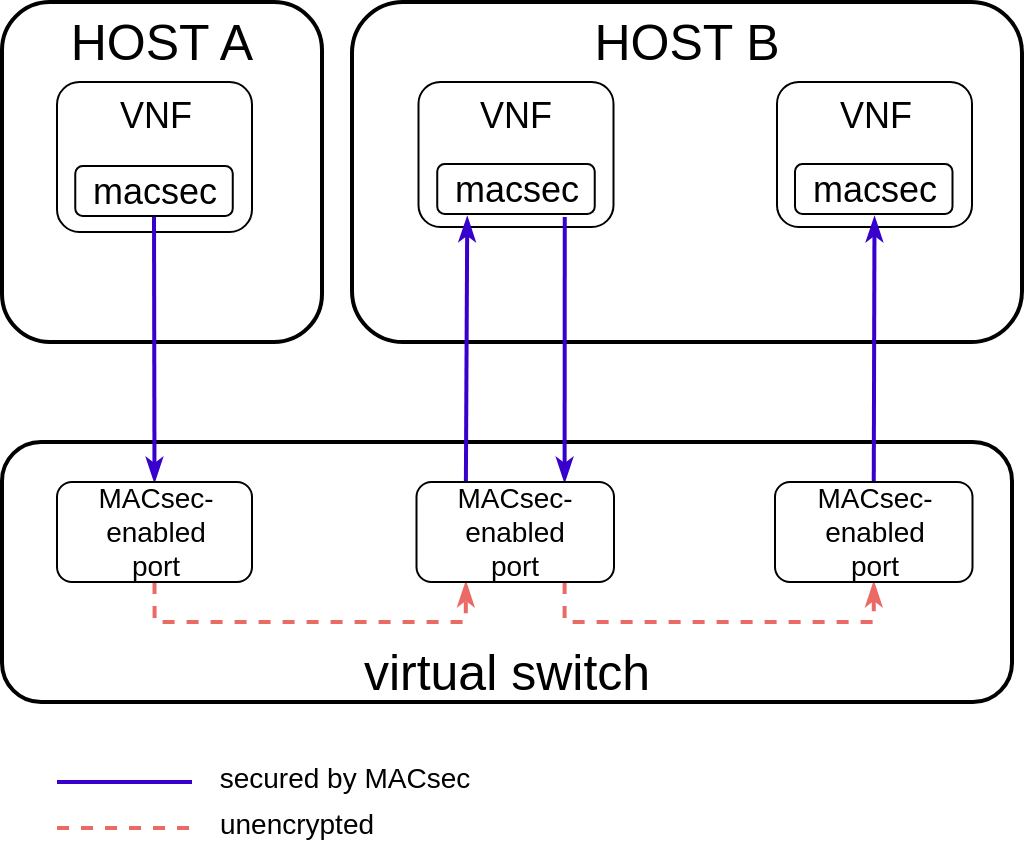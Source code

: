 <mxfile version="12.6.8" type="github">
  <diagram id="0PhkyZh6pTqeAU5DWifH" name="Page-1">
    <mxGraphModel dx="1374" dy="788" grid="1" gridSize="10" guides="1" tooltips="1" connect="1" arrows="1" fold="1" page="1" pageScale="1" pageWidth="827" pageHeight="1169" math="0" shadow="0">
      <root>
        <mxCell id="0"/>
        <mxCell id="1" parent="0"/>
        <mxCell id="wKzrwK8omsFbbwGm3UPk-1" value="VNF" style="rounded=1;whiteSpace=wrap;html=1;fontSize=18;verticalAlign=top;" parent="1" vertex="1">
          <mxGeometry x="42.5" y="230" width="97.5" height="75" as="geometry"/>
        </mxCell>
        <mxCell id="_eaUEFpU1vUXmYSTCjyz-28" value="VNF" style="rounded=1;whiteSpace=wrap;html=1;fontSize=18;verticalAlign=top;" parent="1" vertex="1">
          <mxGeometry x="223.25" y="230" width="97.5" height="72.5" as="geometry"/>
        </mxCell>
        <mxCell id="_eaUEFpU1vUXmYSTCjyz-30" value="VNF" style="rounded=1;whiteSpace=wrap;html=1;fontSize=18;verticalAlign=top;" parent="1" vertex="1">
          <mxGeometry x="402.5" y="230" width="97.5" height="72.5" as="geometry"/>
        </mxCell>
        <mxCell id="_eaUEFpU1vUXmYSTCjyz-9" value="HOST B" style="rounded=1;whiteSpace=wrap;html=1;fontSize=25;strokeWidth=2;spacing=0;spacingBottom=0;fillColor=none;verticalAlign=top;" parent="1" vertex="1">
          <mxGeometry x="190" y="190" width="335" height="170" as="geometry"/>
        </mxCell>
        <mxCell id="_eaUEFpU1vUXmYSTCjyz-10" value="HOST A" style="rounded=1;whiteSpace=wrap;html=1;fontSize=25;strokeWidth=2;spacing=0;spacingBottom=0;fillColor=none;verticalAlign=top;" parent="1" vertex="1">
          <mxGeometry x="15" y="190" width="160" height="170" as="geometry"/>
        </mxCell>
        <mxCell id="wKzrwK8omsFbbwGm3UPk-5" value="virtual switch" style="rounded=1;whiteSpace=wrap;html=1;fontSize=25;strokeWidth=2;spacing=0;spacingBottom=0;verticalAlign=bottom;" parent="1" vertex="1">
          <mxGeometry x="15" y="410" width="505" height="130" as="geometry"/>
        </mxCell>
        <mxCell id="_eaUEFpU1vUXmYSTCjyz-25" style="rounded=0;orthogonalLoop=1;jettySize=auto;html=1;exitX=0.75;exitY=1;exitDx=0;exitDy=0;entryX=0.75;entryY=0;entryDx=0;entryDy=0;startArrow=none;startFill=0;endArrow=classicThin;endFill=1;strokeColor=#3700CC;strokeWidth=2;fontSize=14;fillColor=#6a00ff;" parent="1" target="_eaUEFpU1vUXmYSTCjyz-29" edge="1">
          <mxGeometry relative="1" as="geometry">
            <mxPoint x="296.375" y="297.5" as="sourcePoint"/>
            <mxPoint x="296.312" y="425" as="targetPoint"/>
          </mxGeometry>
        </mxCell>
        <mxCell id="_eaUEFpU1vUXmYSTCjyz-22" style="rounded=0;orthogonalLoop=1;jettySize=auto;html=1;exitX=0.5;exitY=1;exitDx=0;exitDy=0;entryX=0.5;entryY=0;entryDx=0;entryDy=0;startArrow=none;startFill=0;endArrow=classicThin;endFill=1;strokeColor=#3700CC;strokeWidth=2;fontSize=14;fillColor=#6a00ff;" parent="1" source="T3owfNQylt5vciqT8Fi2-1" target="_eaUEFpU1vUXmYSTCjyz-13" edge="1">
          <mxGeometry relative="1" as="geometry"/>
        </mxCell>
        <mxCell id="_eaUEFpU1vUXmYSTCjyz-23" style="edgeStyle=orthogonalEdgeStyle;rounded=0;orthogonalLoop=1;jettySize=auto;html=1;exitX=0.5;exitY=1;exitDx=0;exitDy=0;entryX=0.25;entryY=1;entryDx=0;entryDy=0;startArrow=none;startFill=0;endArrow=classicThin;endFill=1;strokeColor=#EA6B66;strokeWidth=2;fontSize=14;dashed=1;" parent="1" source="_eaUEFpU1vUXmYSTCjyz-13" target="_eaUEFpU1vUXmYSTCjyz-29" edge="1">
          <mxGeometry relative="1" as="geometry">
            <mxPoint x="247.5" y="480" as="targetPoint"/>
          </mxGeometry>
        </mxCell>
        <mxCell id="_eaUEFpU1vUXmYSTCjyz-13" value="MACsec-enabled&lt;br&gt;port" style="rounded=1;whiteSpace=wrap;html=1;fontSize=14;flipH=1;" parent="1" vertex="1">
          <mxGeometry x="42.5" y="430" width="97.5" height="50" as="geometry"/>
        </mxCell>
        <mxCell id="_eaUEFpU1vUXmYSTCjyz-24" style="rounded=0;orthogonalLoop=1;jettySize=auto;html=1;exitX=0.25;exitY=0;exitDx=0;exitDy=0;entryX=0.25;entryY=1;entryDx=0;entryDy=0;startArrow=none;startFill=0;endArrow=classicThin;endFill=1;strokeColor=#3700CC;strokeWidth=2;fontSize=14;fillColor=#6a00ff;" parent="1" edge="1" source="_eaUEFpU1vUXmYSTCjyz-29">
          <mxGeometry relative="1" as="geometry">
            <mxPoint x="247.5" y="425" as="sourcePoint"/>
            <mxPoint x="247.625" y="297.5" as="targetPoint"/>
          </mxGeometry>
        </mxCell>
        <mxCell id="_eaUEFpU1vUXmYSTCjyz-26" style="edgeStyle=orthogonalEdgeStyle;rounded=0;orthogonalLoop=1;jettySize=auto;html=1;exitX=0.75;exitY=1;exitDx=0;exitDy=0;entryX=0.5;entryY=1;entryDx=0;entryDy=0;startArrow=none;startFill=0;endArrow=classicThin;endFill=1;strokeColor=#EA6B66;strokeWidth=2;fontSize=14;dashed=1;" parent="1" source="_eaUEFpU1vUXmYSTCjyz-29" target="_eaUEFpU1vUXmYSTCjyz-31" edge="1">
          <mxGeometry relative="1" as="geometry">
            <mxPoint x="292.5" y="480" as="sourcePoint"/>
            <mxPoint x="425" y="480" as="targetPoint"/>
          </mxGeometry>
        </mxCell>
        <mxCell id="_eaUEFpU1vUXmYSTCjyz-27" style="rounded=0;orthogonalLoop=1;jettySize=auto;html=1;exitX=0.5;exitY=0;exitDx=0;exitDy=0;entryX=0.5;entryY=1;entryDx=0;entryDy=0;startArrow=none;startFill=0;endArrow=classicThin;endFill=1;strokeColor=#3700CC;strokeWidth=2;fontSize=14;fillColor=#6a00ff;" parent="1" source="_eaUEFpU1vUXmYSTCjyz-31" edge="1">
          <mxGeometry relative="1" as="geometry">
            <mxPoint x="450.875" y="425" as="sourcePoint"/>
            <mxPoint x="451.25" y="297.5" as="targetPoint"/>
          </mxGeometry>
        </mxCell>
        <mxCell id="_eaUEFpU1vUXmYSTCjyz-29" value="MACsec-enabled&lt;br&gt;port" style="rounded=1;whiteSpace=wrap;html=1;fontSize=14;flipH=1;" parent="1" vertex="1">
          <mxGeometry x="222.25" y="430" width="98.75" height="50" as="geometry"/>
        </mxCell>
        <mxCell id="_eaUEFpU1vUXmYSTCjyz-31" value="MACsec-enabled&lt;br&gt;port" style="rounded=1;whiteSpace=wrap;html=1;fontSize=14;flipH=1;" parent="1" vertex="1">
          <mxGeometry x="401.5" y="430" width="98.75" height="50" as="geometry"/>
        </mxCell>
        <mxCell id="_eaUEFpU1vUXmYSTCjyz-33" value="" style="endArrow=none;html=1;strokeColor=#EA6B66;strokeWidth=2;fontSize=14;dashed=1;" parent="1" edge="1">
          <mxGeometry width="50" height="50" relative="1" as="geometry">
            <mxPoint x="42.5" y="603" as="sourcePoint"/>
            <mxPoint x="110" y="603" as="targetPoint"/>
          </mxGeometry>
        </mxCell>
        <mxCell id="_eaUEFpU1vUXmYSTCjyz-34" value="" style="endArrow=none;html=1;strokeColor=#3700CC;strokeWidth=2;fontSize=14;fillColor=#6a00ff;" parent="1" edge="1">
          <mxGeometry width="50" height="50" relative="1" as="geometry">
            <mxPoint x="42.5" y="580" as="sourcePoint"/>
            <mxPoint x="110" y="580" as="targetPoint"/>
          </mxGeometry>
        </mxCell>
        <mxCell id="_eaUEFpU1vUXmYSTCjyz-35" value="secured by MACsec" style="text;html=1;align=center;verticalAlign=middle;resizable=0;points=[];autosize=1;fontSize=14;" parent="1" vertex="1">
          <mxGeometry x="116" y="568" width="140" height="20" as="geometry"/>
        </mxCell>
        <mxCell id="_eaUEFpU1vUXmYSTCjyz-36" value="unencrypted" style="text;html=1;align=center;verticalAlign=middle;resizable=0;points=[];autosize=1;fontSize=14;" parent="1" vertex="1">
          <mxGeometry x="117" y="591" width="90" height="20" as="geometry"/>
        </mxCell>
        <mxCell id="T3owfNQylt5vciqT8Fi2-1" value="macsec" style="rounded=1;whiteSpace=wrap;html=1;fontSize=18;align=center;" vertex="1" parent="1">
          <mxGeometry x="51.63" y="272" width="78.75" height="25" as="geometry"/>
        </mxCell>
        <mxCell id="T3owfNQylt5vciqT8Fi2-2" value="macsec" style="rounded=1;whiteSpace=wrap;html=1;fontSize=18;align=center;" vertex="1" parent="1">
          <mxGeometry x="232.62" y="271" width="78.75" height="25" as="geometry"/>
        </mxCell>
        <mxCell id="T3owfNQylt5vciqT8Fi2-3" value="macsec" style="rounded=1;whiteSpace=wrap;html=1;fontSize=18;align=center;" vertex="1" parent="1">
          <mxGeometry x="411.5" y="271" width="78.75" height="25" as="geometry"/>
        </mxCell>
      </root>
    </mxGraphModel>
  </diagram>
</mxfile>
